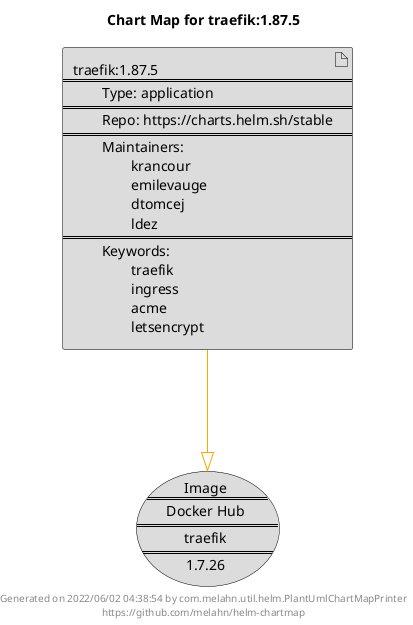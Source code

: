 @startuml
skinparam linetype ortho
skinparam backgroundColor white
skinparam usecaseBorderColor black
skinparam usecaseArrowColor LightSlateGray
skinparam artifactBorderColor black
skinparam artifactArrowColor LightSlateGray

title Chart Map for traefik:1.87.5

'There is one referenced Helm Chart
artifact "traefik:1.87.5\n====\n\tType: application\n====\n\tRepo: https://charts.helm.sh/stable\n====\n\tMaintainers: \n\t\tkrancour\n\t\temilevauge\n\t\tdtomcej\n\t\tldez\n====\n\tKeywords: \n\t\ttraefik\n\t\tingress\n\t\tacme\n\t\tletsencrypt" as traefik_1_87_5 #Gainsboro

'There is one referenced Docker Image
usecase "Image\n====\nDocker Hub\n====\ntraefik\n====\n1.7.26" as traefik_1_7_26 #Gainsboro

'Chart Dependencies
traefik_1_87_5--[#orange]-|>traefik_1_7_26

center footer Generated on 2022/06/02 04:38:54 by com.melahn.util.helm.PlantUmlChartMapPrinter\nhttps://github.com/melahn/helm-chartmap
@enduml
